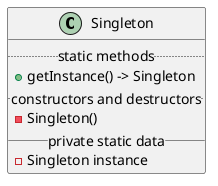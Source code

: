 @startuml

class Singleton
{
    .. static methods ..
    + getInstance() -> Singleton
    .. constructors and destructors ..
    - Singleton()
    __ private static data __
    - Singleton instance
}

@enduml
